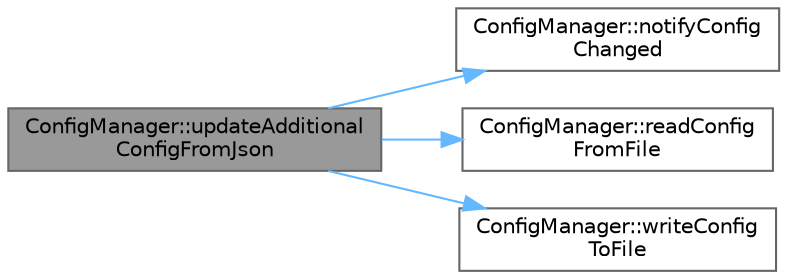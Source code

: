 digraph "ConfigManager::updateAdditionalConfigFromJson"
{
 // LATEX_PDF_SIZE
  bgcolor="transparent";
  edge [fontname=Helvetica,fontsize=10,labelfontname=Helvetica,labelfontsize=10];
  node [fontname=Helvetica,fontsize=10,shape=box,height=0.2,width=0.4];
  rankdir="LR";
  Node1 [id="Node000001",label="ConfigManager::updateAdditional\lConfigFromJson",height=0.2,width=0.4,color="gray40", fillcolor="grey60", style="filled", fontcolor="black",tooltip=" "];
  Node1 -> Node2 [id="edge1_Node000001_Node000002",color="steelblue1",style="solid",tooltip=" "];
  Node2 [id="Node000002",label="ConfigManager::notifyConfig\lChanged",height=0.2,width=0.4,color="grey40", fillcolor="white", style="filled",URL="$class_config_manager.html#a0fdb87c9c3a3f96415d092396a49abfa",tooltip=" "];
  Node1 -> Node3 [id="edge2_Node000001_Node000003",color="steelblue1",style="solid",tooltip=" "];
  Node3 [id="Node000003",label="ConfigManager::readConfig\lFromFile",height=0.2,width=0.4,color="grey40", fillcolor="white", style="filled",URL="$class_config_manager.html#a42490c2c73a6c706b686ef29bc7a9413",tooltip=" "];
  Node1 -> Node4 [id="edge3_Node000001_Node000004",color="steelblue1",style="solid",tooltip=" "];
  Node4 [id="Node000004",label="ConfigManager::writeConfig\lToFile",height=0.2,width=0.4,color="grey40", fillcolor="white", style="filled",URL="$class_config_manager.html#a9701bc74bdadf276a528780a07ed931d",tooltip=" "];
}
